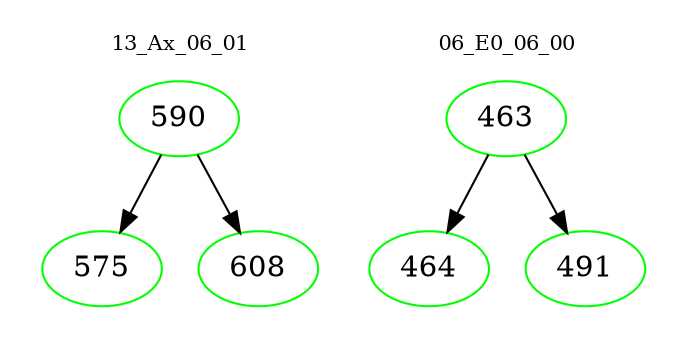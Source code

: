 digraph{
subgraph cluster_0 {
color = white
label = "13_Ax_06_01";
fontsize=10;
T0_590 [label="590", color="green"]
T0_590 -> T0_575 [color="black"]
T0_575 [label="575", color="green"]
T0_590 -> T0_608 [color="black"]
T0_608 [label="608", color="green"]
}
subgraph cluster_1 {
color = white
label = "06_E0_06_00";
fontsize=10;
T1_463 [label="463", color="green"]
T1_463 -> T1_464 [color="black"]
T1_464 [label="464", color="green"]
T1_463 -> T1_491 [color="black"]
T1_491 [label="491", color="green"]
}
}
